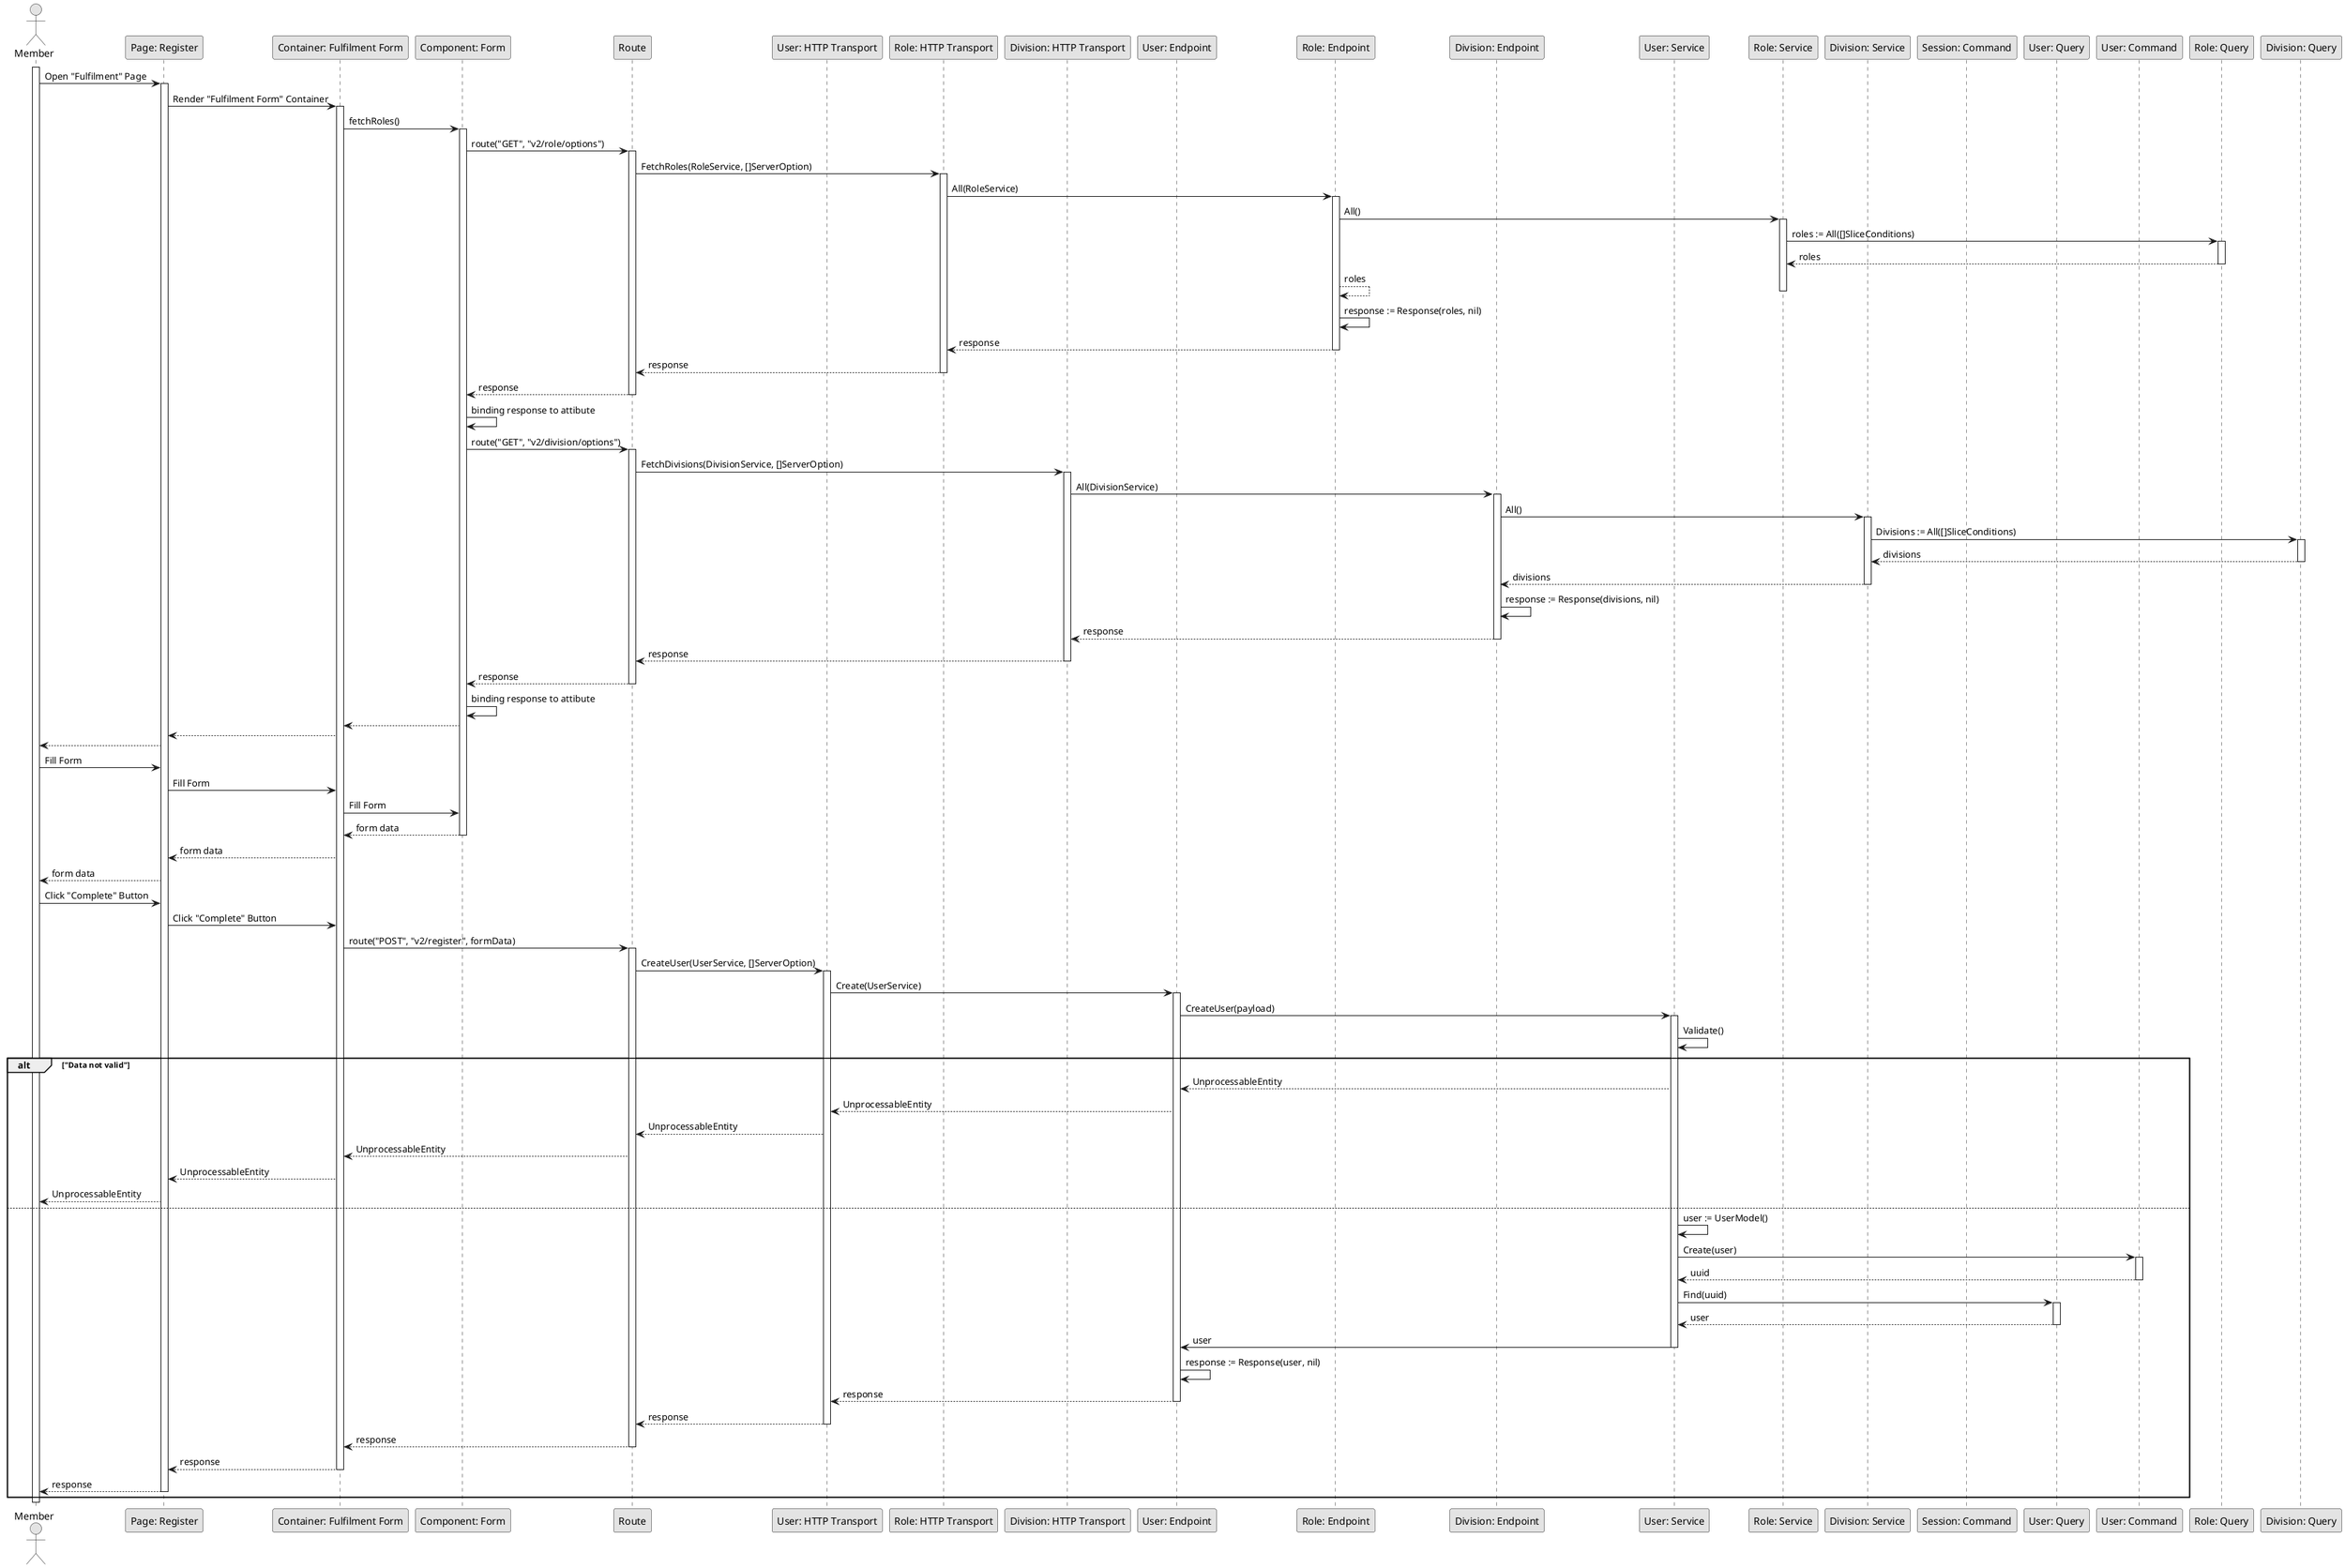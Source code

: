 @startuml Register

skinparam Monochrome true
skinparam Shadowing false

actor Member
participant "Page: Register" as RegisterPage
participant "Container: Fulfilment Form" as FulfilmentFormContainer
participant "Component: Form" as FulfilmentFormComponent
participant "Route" as Route
participant "User: HTTP Transport" as UserHTTPTransport
participant "Role: HTTP Transport" as RoleHTTPTransport
participant "Division: HTTP Transport" as DivisionHTTPTransport
participant "User: Endpoint" as UserEndpoint
participant "Role: Endpoint" as RoleEndpoint
participant "Division: Endpoint" as DivisionEndpoint
participant "User: Service" as UserService
participant "Role: Service" as RoleService
participant "Division: Service" as DivisionService
participant "Session: Command" as SessionCommand
participant "User: Query" as UserQuery
participant "User: Command" as UserCommand
participant "Role: Query" as RoleQuery
participant "Division: Query" as DivisionQuery

activate Member

' Load Data
Member->RegisterPage: Open "Fulfilment" Page
activate RegisterPage
RegisterPage->FulfilmentFormContainer: Render "Fulfilment Form" Container
activate FulfilmentFormContainer
FulfilmentFormContainer->FulfilmentFormComponent: fetchRoles()

' Fetch Roles
activate FulfilmentFormComponent
FulfilmentFormComponent->Route: route("GET", "v2/role/options")
activate Route
Route->RoleHTTPTransport: FetchRoles(RoleService, []ServerOption)
activate RoleHTTPTransport
RoleHTTPTransport->RoleEndpoint: All(RoleService)
activate RoleEndpoint
RoleEndpoint->RoleService: All()
activate RoleService
RoleService->RoleQuery: roles := All([]SliceConditions)
activate RoleQuery
RoleQuery-->RoleService: roles
deactivate RoleQuery
RoleEndpoint-->RoleEndpoint: roles
deactivate RoleService
RoleEndpoint->RoleEndpoint: response := Response(roles, nil)
RoleEndpoint-->RoleHTTPTransport: response
deactivate RoleEndpoint
RoleHTTPTransport-->Route: response
deactivate RoleHTTPTransport
Route-->FulfilmentFormComponent: response
deactivate Route
FulfilmentFormComponent->FulfilmentFormComponent: binding response to attibute
' End Fetch Roles

' Fetch Division
FulfilmentFormComponent->Route: route("GET", "v2/division/options")
activate Route
Route->DivisionHTTPTransport: FetchDivisions(DivisionService, []ServerOption)
activate DivisionHTTPTransport
DivisionHTTPTransport->DivisionEndpoint: All(DivisionService)
activate DivisionEndpoint
DivisionEndpoint->DivisionService: All()
activate DivisionService
DivisionService->DivisionQuery: Divisions := All([]SliceConditions)
activate DivisionQuery
DivisionQuery-->DivisionService: divisions
deactivate DivisionQuery
DivisionService-->DivisionEndpoint: divisions
deactivate DivisionService
DivisionEndpoint->DivisionEndpoint: response := Response(divisions, nil)
DivisionEndpoint-->DivisionHTTPTransport: response
deactivate DivisionEndpoint
DivisionHTTPTransport-->Route: response
deactivate DivisionHTTPTransport
Route-->FulfilmentFormComponent: response
deactivate Route
FulfilmentFormComponent->FulfilmentFormComponent: binding response to attibute
' End Fetch Division

FulfilmentFormComponent-->FulfilmentFormContainer
FulfilmentFormContainer-->RegisterPage
RegisterPage-->Member
' End Load Data

' Fill Data
Member->RegisterPage: Fill Form
RegisterPage->FulfilmentFormContainer: Fill Form
FulfilmentFormContainer->FulfilmentFormComponent: Fill Form
FulfilmentFormComponent-->FulfilmentFormContainer: form data
deactivate FulfilmentFormComponent
FulfilmentFormContainer-->RegisterPage: form data
RegisterPage-->Member: form data
' End Fill Data

Member->RegisterPage: Click "Complete" Button
RegisterPage->FulfilmentFormContainer: Click "Complete" Button
FulfilmentFormContainer->Route: route("POST", "v2/register", formData)
activate Route
Route->UserHTTPTransport: CreateUser(UserService, []ServerOption)
activate UserHTTPTransport
UserHTTPTransport->UserEndpoint: Create(UserService)
activate UserEndpoint
UserEndpoint->UserService: CreateUser(payload)
activate UserService
UserService->UserService: Validate()

alt "Data not valid"
    UserService-->UserEndpoint: UnprocessableEntity
    UserEndpoint-->UserHTTPTransport: UnprocessableEntity
    UserHTTPTransport-->Route: UnprocessableEntity
    Route-->FulfilmentFormContainer: UnprocessableEntity
    FulfilmentFormContainer-->RegisterPage: UnprocessableEntity
    RegisterPage-->Member: UnprocessableEntity
else
    UserService->UserService: user := UserModel()
    UserService->UserCommand: Create(user)
    activate UserCommand
    UserCommand-->UserService: uuid
    deactivate UserCommand
    UserService->UserQuery: Find(uuid)
    activate UserQuery
    UserQuery-->UserService: user
    deactivate UserQuery
    UserService->UserEndpoint: user
    deactivate UserService
    UserEndpoint->UserEndpoint:  response := Response(user, nil)
    UserEndpoint-->UserHTTPTransport: response
    deactivate UserEndpoint
    UserHTTPTransport-->Route: response
    deactivate UserHTTPTransport
    Route-->FulfilmentFormContainer: response
    deactivate Route
    FulfilmentFormContainer-->RegisterPage: response
    deactivate FulfilmentFormContainer
    RegisterPage-->Member: response
    deactivate RegisterPage
end

deactivate Member

@enduml